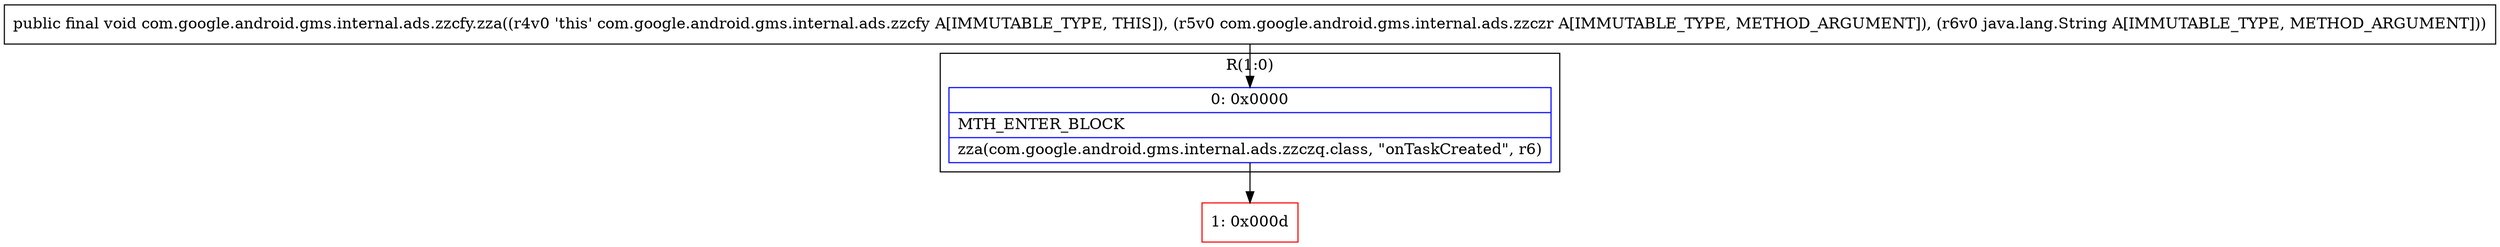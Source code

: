 digraph "CFG forcom.google.android.gms.internal.ads.zzcfy.zza(Lcom\/google\/android\/gms\/internal\/ads\/zzczr;Ljava\/lang\/String;)V" {
subgraph cluster_Region_2113319160 {
label = "R(1:0)";
node [shape=record,color=blue];
Node_0 [shape=record,label="{0\:\ 0x0000|MTH_ENTER_BLOCK\l|zza(com.google.android.gms.internal.ads.zzczq.class, \"onTaskCreated\", r6)\l}"];
}
Node_1 [shape=record,color=red,label="{1\:\ 0x000d}"];
MethodNode[shape=record,label="{public final void com.google.android.gms.internal.ads.zzcfy.zza((r4v0 'this' com.google.android.gms.internal.ads.zzcfy A[IMMUTABLE_TYPE, THIS]), (r5v0 com.google.android.gms.internal.ads.zzczr A[IMMUTABLE_TYPE, METHOD_ARGUMENT]), (r6v0 java.lang.String A[IMMUTABLE_TYPE, METHOD_ARGUMENT])) }"];
MethodNode -> Node_0;
Node_0 -> Node_1;
}

